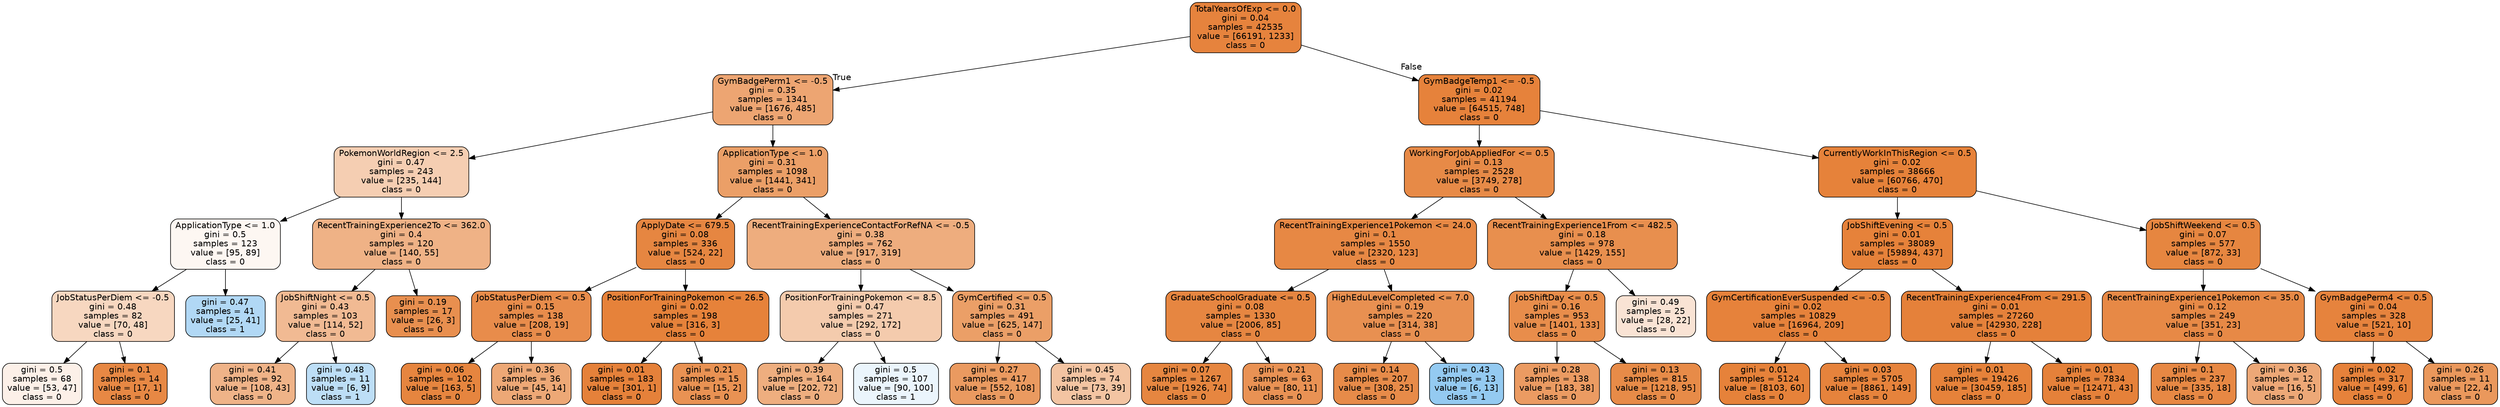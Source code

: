digraph Tree {
node [shape=box, style="filled, rounded", color="black", fontname=helvetica] ;
edge [fontname=helvetica] ;
0 [label="TotalYearsOfExp <= 0.0\ngini = 0.04\nsamples = 42535\nvalue = [66191, 1233]\nclass = 0", fillcolor="#e58139fa"] ;
1 [label="GymBadgePerm1 <= -0.5\ngini = 0.35\nsamples = 1341\nvalue = [1676, 485]\nclass = 0", fillcolor="#e58139b5"] ;
0 -> 1 [labeldistance=2.5, labelangle=45, headlabel="True"] ;
2 [label="PokemonWorldRegion <= 2.5\ngini = 0.47\nsamples = 243\nvalue = [235, 144]\nclass = 0", fillcolor="#e5813963"] ;
1 -> 2 ;
3 [label="ApplicationType <= 1.0\ngini = 0.5\nsamples = 123\nvalue = [95, 89]\nclass = 0", fillcolor="#e5813910"] ;
2 -> 3 ;
4 [label="JobStatusPerDiem <= -0.5\ngini = 0.48\nsamples = 82\nvalue = [70, 48]\nclass = 0", fillcolor="#e5813950"] ;
3 -> 4 ;
5 [label="gini = 0.5\nsamples = 68\nvalue = [53, 47]\nclass = 0", fillcolor="#e581391d"] ;
4 -> 5 ;
6 [label="gini = 0.1\nsamples = 14\nvalue = [17, 1]\nclass = 0", fillcolor="#e58139f0"] ;
4 -> 6 ;
7 [label="gini = 0.47\nsamples = 41\nvalue = [25, 41]\nclass = 1", fillcolor="#399de564"] ;
3 -> 7 ;
8 [label="RecentTrainingExperience2To <= 362.0\ngini = 0.4\nsamples = 120\nvalue = [140, 55]\nclass = 0", fillcolor="#e581399b"] ;
2 -> 8 ;
9 [label="JobShiftNight <= 0.5\ngini = 0.43\nsamples = 103\nvalue = [114, 52]\nclass = 0", fillcolor="#e581398b"] ;
8 -> 9 ;
10 [label="gini = 0.41\nsamples = 92\nvalue = [108, 43]\nclass = 0", fillcolor="#e5813999"] ;
9 -> 10 ;
11 [label="gini = 0.48\nsamples = 11\nvalue = [6, 9]\nclass = 1", fillcolor="#399de555"] ;
9 -> 11 ;
12 [label="gini = 0.19\nsamples = 17\nvalue = [26, 3]\nclass = 0", fillcolor="#e58139e2"] ;
8 -> 12 ;
13 [label="ApplicationType <= 1.0\ngini = 0.31\nsamples = 1098\nvalue = [1441, 341]\nclass = 0", fillcolor="#e58139c3"] ;
1 -> 13 ;
14 [label="ApplyDate <= 679.5\ngini = 0.08\nsamples = 336\nvalue = [524, 22]\nclass = 0", fillcolor="#e58139f4"] ;
13 -> 14 ;
15 [label="JobStatusPerDiem <= 0.5\ngini = 0.15\nsamples = 138\nvalue = [208, 19]\nclass = 0", fillcolor="#e58139e8"] ;
14 -> 15 ;
16 [label="gini = 0.06\nsamples = 102\nvalue = [163, 5]\nclass = 0", fillcolor="#e58139f7"] ;
15 -> 16 ;
17 [label="gini = 0.36\nsamples = 36\nvalue = [45, 14]\nclass = 0", fillcolor="#e58139b0"] ;
15 -> 17 ;
18 [label="PositionForTrainingPokemon <= 26.5\ngini = 0.02\nsamples = 198\nvalue = [316, 3]\nclass = 0", fillcolor="#e58139fd"] ;
14 -> 18 ;
19 [label="gini = 0.01\nsamples = 183\nvalue = [301, 1]\nclass = 0", fillcolor="#e58139fe"] ;
18 -> 19 ;
20 [label="gini = 0.21\nsamples = 15\nvalue = [15, 2]\nclass = 0", fillcolor="#e58139dd"] ;
18 -> 20 ;
21 [label="RecentTrainingExperienceContactForRefNA <= -0.5\ngini = 0.38\nsamples = 762\nvalue = [917, 319]\nclass = 0", fillcolor="#e58139a6"] ;
13 -> 21 ;
22 [label="PositionForTrainingPokemon <= 8.5\ngini = 0.47\nsamples = 271\nvalue = [292, 172]\nclass = 0", fillcolor="#e5813969"] ;
21 -> 22 ;
23 [label="gini = 0.39\nsamples = 164\nvalue = [202, 72]\nclass = 0", fillcolor="#e58139a4"] ;
22 -> 23 ;
24 [label="gini = 0.5\nsamples = 107\nvalue = [90, 100]\nclass = 1", fillcolor="#399de519"] ;
22 -> 24 ;
25 [label="GymCertified <= 0.5\ngini = 0.31\nsamples = 491\nvalue = [625, 147]\nclass = 0", fillcolor="#e58139c3"] ;
21 -> 25 ;
26 [label="gini = 0.27\nsamples = 417\nvalue = [552, 108]\nclass = 0", fillcolor="#e58139cd"] ;
25 -> 26 ;
27 [label="gini = 0.45\nsamples = 74\nvalue = [73, 39]\nclass = 0", fillcolor="#e5813977"] ;
25 -> 27 ;
28 [label="GymBadgeTemp1 <= -0.5\ngini = 0.02\nsamples = 41194\nvalue = [64515, 748]\nclass = 0", fillcolor="#e58139fc"] ;
0 -> 28 [labeldistance=2.5, labelangle=-45, headlabel="False"] ;
29 [label="WorkingForJobAppliedFor <= 0.5\ngini = 0.13\nsamples = 2528\nvalue = [3749, 278]\nclass = 0", fillcolor="#e58139ec"] ;
28 -> 29 ;
30 [label="RecentTrainingExperience1Pokemon <= 24.0\ngini = 0.1\nsamples = 1550\nvalue = [2320, 123]\nclass = 0", fillcolor="#e58139f1"] ;
29 -> 30 ;
31 [label="GraduateSchoolGraduate <= 0.5\ngini = 0.08\nsamples = 1330\nvalue = [2006, 85]\nclass = 0", fillcolor="#e58139f4"] ;
30 -> 31 ;
32 [label="gini = 0.07\nsamples = 1267\nvalue = [1926, 74]\nclass = 0", fillcolor="#e58139f5"] ;
31 -> 32 ;
33 [label="gini = 0.21\nsamples = 63\nvalue = [80, 11]\nclass = 0", fillcolor="#e58139dc"] ;
31 -> 33 ;
34 [label="HighEduLevelCompleted <= 7.0\ngini = 0.19\nsamples = 220\nvalue = [314, 38]\nclass = 0", fillcolor="#e58139e0"] ;
30 -> 34 ;
35 [label="gini = 0.14\nsamples = 207\nvalue = [308, 25]\nclass = 0", fillcolor="#e58139ea"] ;
34 -> 35 ;
36 [label="gini = 0.43\nsamples = 13\nvalue = [6, 13]\nclass = 1", fillcolor="#399de589"] ;
34 -> 36 ;
37 [label="RecentTrainingExperience1From <= 482.5\ngini = 0.18\nsamples = 978\nvalue = [1429, 155]\nclass = 0", fillcolor="#e58139e3"] ;
29 -> 37 ;
38 [label="JobShiftDay <= 0.5\ngini = 0.16\nsamples = 953\nvalue = [1401, 133]\nclass = 0", fillcolor="#e58139e7"] ;
37 -> 38 ;
39 [label="gini = 0.28\nsamples = 138\nvalue = [183, 38]\nclass = 0", fillcolor="#e58139ca"] ;
38 -> 39 ;
40 [label="gini = 0.13\nsamples = 815\nvalue = [1218, 95]\nclass = 0", fillcolor="#e58139eb"] ;
38 -> 40 ;
41 [label="gini = 0.49\nsamples = 25\nvalue = [28, 22]\nclass = 0", fillcolor="#e5813937"] ;
37 -> 41 ;
42 [label="CurrentlyWorkInThisRegion <= 0.5\ngini = 0.02\nsamples = 38666\nvalue = [60766, 470]\nclass = 0", fillcolor="#e58139fd"] ;
28 -> 42 ;
43 [label="JobShiftEvening <= 0.5\ngini = 0.01\nsamples = 38089\nvalue = [59894, 437]\nclass = 0", fillcolor="#e58139fd"] ;
42 -> 43 ;
44 [label="GymCertificationEverSuspended <= -0.5\ngini = 0.02\nsamples = 10829\nvalue = [16964, 209]\nclass = 0", fillcolor="#e58139fc"] ;
43 -> 44 ;
45 [label="gini = 0.01\nsamples = 5124\nvalue = [8103, 60]\nclass = 0", fillcolor="#e58139fd"] ;
44 -> 45 ;
46 [label="gini = 0.03\nsamples = 5705\nvalue = [8861, 149]\nclass = 0", fillcolor="#e58139fb"] ;
44 -> 46 ;
47 [label="RecentTrainingExperience4From <= 291.5\ngini = 0.01\nsamples = 27260\nvalue = [42930, 228]\nclass = 0", fillcolor="#e58139fe"] ;
43 -> 47 ;
48 [label="gini = 0.01\nsamples = 19426\nvalue = [30459, 185]\nclass = 0", fillcolor="#e58139fd"] ;
47 -> 48 ;
49 [label="gini = 0.01\nsamples = 7834\nvalue = [12471, 43]\nclass = 0", fillcolor="#e58139fe"] ;
47 -> 49 ;
50 [label="JobShiftWeekend <= 0.5\ngini = 0.07\nsamples = 577\nvalue = [872, 33]\nclass = 0", fillcolor="#e58139f5"] ;
42 -> 50 ;
51 [label="RecentTrainingExperience1Pokemon <= 35.0\ngini = 0.12\nsamples = 249\nvalue = [351, 23]\nclass = 0", fillcolor="#e58139ee"] ;
50 -> 51 ;
52 [label="gini = 0.1\nsamples = 237\nvalue = [335, 18]\nclass = 0", fillcolor="#e58139f1"] ;
51 -> 52 ;
53 [label="gini = 0.36\nsamples = 12\nvalue = [16, 5]\nclass = 0", fillcolor="#e58139af"] ;
51 -> 53 ;
54 [label="GymBadgePerm4 <= 0.5\ngini = 0.04\nsamples = 328\nvalue = [521, 10]\nclass = 0", fillcolor="#e58139fa"] ;
50 -> 54 ;
55 [label="gini = 0.02\nsamples = 317\nvalue = [499, 6]\nclass = 0", fillcolor="#e58139fc"] ;
54 -> 55 ;
56 [label="gini = 0.26\nsamples = 11\nvalue = [22, 4]\nclass = 0", fillcolor="#e58139d1"] ;
54 -> 56 ;
}